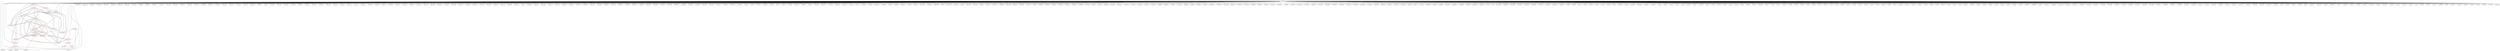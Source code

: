 graph {
	563 [label="(563) T11_T1" color=red]
	575 [label="(575) R24_T1"]
	572 [label="(572) R28_T1"]
	579 [label="(579) R32_t1"]
	564 [label="(564) T12_T1" color=red]
	580 [label="(580) R33_T1"]
	573 [label="(573) R29_T1"]
	574 [label="(574) R25_T1"]
	565 [label="(565) T13_T1" color=red]
	577 [label="(577) R30_T1"]
	581 [label="(581) R34_T1"]
	576 [label="(576) R26_T1"]
	566 [label="(566) T14_T1" color=red]
	578 [label="(578) R31_T1"]
	585 [label="(585) R80_P3"]
	569 [label="(569) T17_T1"]
	582 [label="(582) R35_T1"]
	568 [label="(568) T16_T1"]
	567 [label="(567) T15_T1"]
	567 [label="(567) T15_T1" color=red]
	579 [label="(579) R32_t1"]
	585 [label="(585) R80_P3"]
	569 [label="(569) T17_T1"]
	582 [label="(582) R35_T1"]
	568 [label="(568) T16_T1"]
	566 [label="(566) T14_T1"]
	568 [label="(568) T16_T1" color=red]
	580 [label="(580) R33_T1"]
	585 [label="(585) R80_P3"]
	569 [label="(569) T17_T1"]
	582 [label="(582) R35_T1"]
	567 [label="(567) T15_T1"]
	566 [label="(566) T14_T1"]
	569 [label="(569) T17_T1" color=red]
	581 [label="(581) R34_T1"]
	585 [label="(585) R80_P3"]
	582 [label="(582) R35_T1"]
	568 [label="(568) T16_T1"]
	567 [label="(567) T15_T1"]
	566 [label="(566) T14_T1"]
	570 [label="(570) R23_T1" color=red]
	239 [label="(239) J5"]
	9 [label="(9) U1"]
	562 [label="(562) T10_T1"]
	571 [label="(571) R27_T1" color=red]
	577 [label="(577) R30_T1"]
	582 [label="(582) R35_T1"]
	573 [label="(573) R29_T1"]
	572 [label="(572) R28_T1"]
	562 [label="(562) T10_T1"]
	578 [label="(578) R31_T1"]
	572 [label="(572) R28_T1" color=red]
	577 [label="(577) R30_T1"]
	582 [label="(582) R35_T1"]
	573 [label="(573) R29_T1"]
	571 [label="(571) R27_T1"]
	563 [label="(563) T11_T1"]
	579 [label="(579) R32_t1"]
	573 [label="(573) R29_T1" color=red]
	577 [label="(577) R30_T1"]
	582 [label="(582) R35_T1"]
	572 [label="(572) R28_T1"]
	571 [label="(571) R27_T1"]
	580 [label="(580) R33_T1"]
	564 [label="(564) T12_T1"]
	574 [label="(574) R25_T1" color=red]
	105 [label="(105) U9"]
	4 [label="(4) TP3"]
	239 [label="(239) J5"]
	174 [label="(174) R57"]
	9 [label="(9) U1"]
	564 [label="(564) T12_T1"]
	575 [label="(575) R24_T1" color=red]
	144 [label="(144) R48"]
	148 [label="(148) C88"]
	563 [label="(563) T11_T1"]
	576 [label="(576) R26_T1" color=red]
	9 [label="(9) U1"]
	212 [label="(212) J4"]
	217 [label="(217) R71"]
	565 [label="(565) T13_T1"]
	577 [label="(577) R30_T1" color=red]
	582 [label="(582) R35_T1"]
	573 [label="(573) R29_T1"]
	572 [label="(572) R28_T1"]
	571 [label="(571) R27_T1"]
	581 [label="(581) R34_T1"]
	565 [label="(565) T13_T1"]
	578 [label="(578) R31_T1" color=red]
	562 [label="(562) T10_T1"]
	571 [label="(571) R27_T1"]
	566 [label="(566) T14_T1"]
	579 [label="(579) R32_t1" color=red]
	567 [label="(567) T15_T1"]
	563 [label="(563) T11_T1"]
	572 [label="(572) R28_T1"]
	580 [label="(580) R33_T1" color=red]
	568 [label="(568) T16_T1"]
	573 [label="(573) R29_T1"]
	564 [label="(564) T12_T1"]
	581 [label="(581) R34_T1" color=red]
	569 [label="(569) T17_T1"]
	577 [label="(577) R30_T1"]
	565 [label="(565) T13_T1"]
	582 [label="(582) R35_T1" color=red]
	577 [label="(577) R30_T1"]
	573 [label="(573) R29_T1"]
	572 [label="(572) R28_T1"]
	571 [label="(571) R27_T1"]
	585 [label="(585) R80_P3"]
	569 [label="(569) T17_T1"]
	568 [label="(568) T16_T1"]
	567 [label="(567) T15_T1"]
	566 [label="(566) T14_T1"]
	583 [label="(583) T80_P3" color=red]
	584 [label="(584) R81_P3"]
	586 [label="(586) R82_P3"]
	585 [label="(585) R80_P3"]
	584 [label="(584) R81_P3" color=red]
	239 [label="(239) J5"]
	583 [label="(583) T80_P3"]
	585 [label="(585) R80_P3" color=red]
	569 [label="(569) T17_T1"]
	582 [label="(582) R35_T1"]
	568 [label="(568) T16_T1"]
	567 [label="(567) T15_T1"]
	566 [label="(566) T14_T1"]
	583 [label="(583) T80_P3"]
	586 [label="(586) R82_P3" color=red]
	9 [label="(9) U1"]
	583 [label="(583) T80_P3"]
	587 [label="(587) GND" color=red]
	396 [label="(396) C223"]
	395 [label="(395) C174"]
	394 [label="(394) C170"]
	414 [label="(414) C164"]
	412 [label="(412) C200"]
	413 [label="(413) C201"]
	406 [label="(406) C181"]
	407 [label="(407) C185"]
	411 [label="(411) C196"]
	209 [label="(209) R65"]
	408 [label="(408) C189"]
	409 [label="(409) C193"]
	410 [label="(410) C192"]
	417 [label="(417) C176"]
	415 [label="(415) C168"]
	433 [label="(433) C182"]
	204 [label="(204) C269"]
	434 [label="(434) C186"]
	435 [label="(435) C188"]
	436 [label="(436) C197"]
	437 [label="(437) C204"]
	432 [label="(432) C125"]
	416 [label="(416) C172"]
	431 [label="(431) C123"]
	418 [label="(418) C179"]
	419 [label="(419) C183"]
	420 [label="(420) C187"]
	195 [label="(195) J3"]
	421 [label="(421) C191"]
	422 [label="(422) C195"]
	423 [label="(423) C198"]
	424 [label="(424) C202"]
	403 [label="(403) C232"]
	397 [label="(397) C225"]
	404 [label="(404) C234"]
	399 [label="(399) C224"]
	400 [label="(400) C226"]
	401 [label="(401) C228"]
	402 [label="(402) C230"]
	398 [label="(398) C222"]
	427 [label="(427) C217"]
	428 [label="(428) C219"]
	429 [label="(429) C235"]
	430 [label="(430) C236"]
	202 [label="(202) U11"]
	383 [label="(383) C231"]
	208 [label="(208) C275"]
	207 [label="(207) C274"]
	206 [label="(206) C273"]
	405 [label="(405) C220"]
	447 [label="(447) C124"]
	439 [label="(439) C206"]
	440 [label="(440) C207"]
	441 [label="(441) C156"]
	442 [label="(442) C169"]
	443 [label="(443) C178"]
	444 [label="(444) C184"]
	445 [label="(445) C190"]
	197 [label="(197) C110"]
	446 [label="(446) C194"]
	196 [label="(196) C109"]
	455 [label="(455) C122"]
	448 [label="(448) C126"]
	449 [label="(449) C127"]
	194 [label="(194) J2"]
	465 [label="(465) C288"]
	450 [label="(450) C155"]
	451 [label="(451) C160"]
	452 [label="(452) C171"]
	453 [label="(453) C173"]
	454 [label="(454) C175"]
	198 [label="(198) C111"]
	457 [label="(457) C227"]
	458 [label="(458) C229"]
	459 [label="(459) C233"]
	464 [label="(464) C264"]
	460 [label="(460) C246"]
	461 [label="(461) C247"]
	462 [label="(462) C252"]
	463 [label="(463) C260"]
	392 [label="(392) C162"]
	438 [label="(438) C205"]
	426 [label="(426) C215"]
	393 [label="(393) C166"]
	471 [label="(471) C282"]
	468 [label="(468) C285"]
	469 [label="(469) C284"]
	470 [label="(470) C283"]
	472 [label="(472) C281"]
	473 [label="(473) C280"]
	474 [label="(474) C279"]
	475 [label="(475) C278"]
	476 [label="(476) C277"]
	425 [label="(425) C213"]
	466 [label="(466) C287"]
	467 [label="(467) C286"]
	9 [label="(9) U1"]
	172 [label="(172) C82"]
	106 [label="(106) U8"]
	107 [label="(107) U10"]
	181 [label="(181) R50"]
	173 [label="(173) C83"]
	105 [label="(105) U9"]
	104 [label="(104) U5"]
	108 [label="(108) U4"]
	170 [label="(170) C80"]
	382 [label="(382) C208"]
	166 [label="(166) C98"]
	168 [label="(168) C99"]
	169 [label="(169) C102"]
	203 [label="(203) C270"]
	379 [label="(379) C216"]
	380 [label="(380) C218"]
	381 [label="(381) C221"]
	178 [label="(178) C71"]
	179 [label="(179) U7"]
	162 [label="(162) R58"]
	176 [label="(176) C69"]
	148 [label="(148) C88"]
	149 [label="(149) C101"]
	151 [label="(151) R52"]
	171 [label="(171) C81"]
	153 [label="(153) R61"]
	155 [label="(155) R54"]
	157 [label="(157) R63"]
	146 [label="(146) C87"]
	147 [label="(147) C100"]
	325 [label="(325) C147"]
	306 [label="(306) C138"]
	241 [label="(241) J6"]
	324 [label="(324) C146"]
	314 [label="(314) C139"]
	237 [label="(237) J8"]
	310 [label="(310) C141"]
	301 [label="(301) U28"]
	242 [label="(242) JP3"]
	234 [label="(234) U17"]
	322 [label="(322) C148"]
	238 [label="(238) FB4"]
	323 [label="(323) C149"]
	319 [label="(319) U26"]
	318 [label="(318) C140"]
	321 [label="(321) U27"]
	239 [label="(239) J5"]
	240 [label="(240) X1"]
	299 [label="(299) U30"]
	300 [label="(300) U31"]
	295 [label="(295) U29"]
	296 [label="(296) U23"]
	284 [label="(284) C132"]
	285 [label="(285) C133"]
	288 [label="(288) R98"]
	274 [label="(274) U21"]
	287 [label="(287) Q2"]
	279 [label="(279) J10"]
	252 [label="(252) DS6"]
	251 [label="(251) DS5"]
	278 [label="(278) C137"]
	275 [label="(275) C134"]
	257 [label="(257) U18"]
	276 [label="(276) C135"]
	272 [label="(272) U22"]
	273 [label="(273) U20"]
	249 [label="(249) R88"]
	248 [label="(248) C131"]
	283 [label="(283) D5"]
	277 [label="(277) C136"]
	256 [label="(256) SW1"]
	282 [label="(282) D4"]
	359 [label="(359) FB5"]
	228 [label="(228) R75"]
	353 [label="(353) R125"]
	230 [label="(230) C116"]
	231 [label="(231) C118"]
	232 [label="(232) C114"]
	233 [label="(233) C117"]
	227 [label="(227) U13"]
	212 [label="(212) J4"]
	355 [label="(355) FB6"]
	356 [label="(356) U35"]
	357 [label="(357) U36"]
	210 [label="(210) U12"]
	229 [label="(229) C115"]
	211 [label="(211) BT1"]
	372 [label="(372) U32"]
	271 [label="(271) C130"]
	270 [label="(270) C128"]
	269 [label="(269) C119"]
	376 [label="(376) C157"]
	263 [label="(263) C129"]
	374 [label="(374) C150"]
	375 [label="(375) C158"]
	377 [label="(377) C121"]
	378 [label="(378) C120"]
	370 [label="(370) C153"]
	371 [label="(371) C154"]
	262 [label="(262) DS3"]
	366 [label="(366) U34"]
	337 [label="(337) U37"]
	226 [label="(226) C113"]
	225 [label="(225) C112"]
	223 [label="(223) D1"]
	350 [label="(350) J7"]
	221 [label="(221) U14"]
	340 [label="(340) C159"]
	342 [label="(342) J13"]
	346 [label="(346) JP4"]
	347 [label="(347) R122"]
	348 [label="(348) R123"]
	349 [label="(349) R124"]
	367 [label="(367) U33"]
	368 [label="(368) C151"]
	369 [label="(369) C152"]
	8 [label="(8) U3"]
	7 [label="(7) U2"]
	527 [label="(527) C248"]
	536 [label="(536) C265"]
	535 [label="(535) C258"]
	534 [label="(534) C257"]
	533 [label="(533) C255"]
	532 [label="(532) C254"]
	531 [label="(531) C253"]
	530 [label="(530) C251"]
	529 [label="(529) C250"]
	528 [label="(528) C249"]
	39 [label="(39) R30"]
	38 [label="(38) R29"]
	54 [label="(54) C2"]
	50 [label="(50) C13"]
	46 [label="(46) C32"]
	49 [label="(49) C10"]
	51 [label="(51) C16"]
	45 [label="(45) C29"]
	55 [label="(55) C5"]
	509 [label="(509) C256"]
	52 [label="(52) C19"]
	503 [label="(503) U42"]
	508 [label="(508) C261"]
	496 [label="(496) U43"]
	494 [label="(494) C244"]
	44 [label="(44) C49"]
	48 [label="(48) C52"]
	47 [label="(47) C28"]
	75 [label="(75) C15"]
	53 [label="(53) C22"]
	59 [label="(59) C60"]
	65 [label="(65) C11"]
	553 [label="(553) C266"]
	58 [label="(58) C59"]
	89 [label="(89) C36"]
	93 [label="(93) C48"]
	92 [label="(92) C45"]
	91 [label="(91) C42"]
	90 [label="(90) C39"]
	94 [label="(94) C51"]
	88 [label="(88) C33"]
	87 [label="(87) C30"]
	550 [label="(550) R152"]
	86 [label="(86) C53"]
	57 [label="(57) C25"]
	56 [label="(56) C1"]
	551 [label="(551) U49"]
	70 [label="(70) C26"]
	559 [label="(559) Q4"]
	69 [label="(69) C23"]
	68 [label="(68) C20"]
	558 [label="(558) Q3"]
	67 [label="(67) C17"]
	66 [label="(66) C14"]
	71 [label="(71) C3"]
	79 [label="(79) C27"]
	83 [label="(83) C44"]
	82 [label="(82) C41"]
	81 [label="(81) C38"]
	80 [label="(80) C35"]
	78 [label="(78) C24"]
	77 [label="(77) C21"]
	76 [label="(76) C18"]
	96 [label="(96) C61"]
	85 [label="(85) C50"]
	99 [label="(99) C7"]
	103 [label="(103) C58"]
	102 [label="(102) C57"]
	101 [label="(101) C34"]
	100 [label="(100) C31"]
	84 [label="(84) C47"]
	98 [label="(98) C4"]
	97 [label="(97) C62"]
	95 [label="(95) C54"]
	74 [label="(74) C12"]
	73 [label="(73) C9"]
	72 [label="(72) C6"]
	481 [label="(481) U41"]
	487 [label="(487) U46"]
	486 [label="(486) J18"]
	485 [label="(485) D8"]
	484 [label="(484) J16"]
	43 [label="(43) C46"]
	478 [label="(478) J17"]
	42 [label="(42) C43"]
	41 [label="(41) C40"]
	477 [label="(477) U45"]
	488 [label="(488) SW3"]
	490 [label="(490) R138"]
	40 [label="(40) C37"]
	545 [label="(545) C211"]
	549 [label="(549) C245"]
	547 [label="(547) C212"]
	546 [label="(546) C214"]
	544 [label="(544) C210"]
	543 [label="(543) C209"]
	542 [label="(542) C241"]
	541 [label="(541) C242"]
	540 [label="(540) C259"]
	539 [label="(539) C243"]
	538 [label="(538) C263"]
	537 [label="(537) C262"]
	493 [label="(493) FB9"]
	491 [label="(491) C238"]
	502 [label="(502) C240"]
	501 [label="(501) C239"]
	500 [label="(500) C237"]
	499 [label="(499) R136"]
	520 [label="(520) R147"]
	519 [label="(519) R146"]
	521 [label="(521) R148"]
	513 [label="(513) R144"]
	512 [label="(512) U47"]
	517 [label="(517) U48"]
	515 [label="(515) R141"]
	516 [label="(516) R142"]
	125 [label="(125) C67"]
	390 [label="(390) C161"]
	391 [label="(391) C177"]
	384 [label="(384) C199"]
	389 [label="(389) C165"]
	386 [label="(386) C163"]
	387 [label="(387) C167"]
	184 [label="(184) C93"]
	61 [label="(61) C8"]
	118 [label="(118) R42"]
	60 [label="(60) C55"]
	120 [label="(120) R45"]
	193 [label="(193) J1"]
	186 [label="(186) C276"]
	385 [label="(385) C203"]
	122 [label="(122) R40"]
	388 [label="(388) C180"]
	191 [label="(191) C77"]
	187 [label="(187) C96"]
	188 [label="(188) C70"]
	189 [label="(189) C68"]
	190 [label="(190) C90"]
	141 [label="(141) C104"]
	140 [label="(140) C92"]
	139 [label="(139) C103"]
	129 [label="(129) C65"]
	132 [label="(132) C79"]
	131 [label="(131) C78"]
	12 [label="(12) R28"]
	11 [label="(11) R2"]
	130 [label="(130) C66"]
	63 [label="(63) C63"]
	111 [label="(111) C76"]
	109 [label="(109) R59"]
	62 [label="(62) C56"]
	138 [label="(138) C91"]
	134 [label="(134) C86"]
	133 [label="(133) R46"]
	64 [label="(64) C64"]
	137 [label="(137) C85"]
	136 [label="(136) C97"]
	135 [label="(135) C84"]
	113 [label="(113) R34"]
	562 [label="(562) T10_T1"]
	568 [label="(568) T16_T1"]
	569 [label="(569) T17_T1"]
	567 [label="(567) T15_T1"]
	564 [label="(564) T12_T1"]
	566 [label="(566) T14_T1"]
	565 [label="(565) T13_T1"]
	563 [label="(563) T11_T1"]
	563 -- 575
	563 -- 572
	563 -- 579
	564 -- 580
	564 -- 573
	564 -- 574
	565 -- 577
	565 -- 581
	565 -- 576
	566 -- 578
	566 -- 585
	566 -- 569
	566 -- 582
	566 -- 568
	566 -- 567
	567 -- 579
	567 -- 585
	567 -- 569
	567 -- 582
	567 -- 568
	567 -- 566
	568 -- 580
	568 -- 585
	568 -- 569
	568 -- 582
	568 -- 567
	568 -- 566
	569 -- 581
	569 -- 585
	569 -- 582
	569 -- 568
	569 -- 567
	569 -- 566
	570 -- 239
	570 -- 9
	570 -- 562
	571 -- 577
	571 -- 582
	571 -- 573
	571 -- 572
	571 -- 562
	571 -- 578
	572 -- 577
	572 -- 582
	572 -- 573
	572 -- 571
	572 -- 563
	572 -- 579
	573 -- 577
	573 -- 582
	573 -- 572
	573 -- 571
	573 -- 580
	573 -- 564
	574 -- 105
	574 -- 4
	574 -- 239
	574 -- 174
	574 -- 9
	574 -- 564
	575 -- 144
	575 -- 148
	575 -- 563
	576 -- 9
	576 -- 212
	576 -- 217
	576 -- 565
	577 -- 582
	577 -- 573
	577 -- 572
	577 -- 571
	577 -- 581
	577 -- 565
	578 -- 562
	578 -- 571
	578 -- 566
	579 -- 567
	579 -- 563
	579 -- 572
	580 -- 568
	580 -- 573
	580 -- 564
	581 -- 569
	581 -- 577
	581 -- 565
	582 -- 577
	582 -- 573
	582 -- 572
	582 -- 571
	582 -- 585
	582 -- 569
	582 -- 568
	582 -- 567
	582 -- 566
	583 -- 584
	583 -- 586
	583 -- 585
	584 -- 239
	584 -- 583
	585 -- 569
	585 -- 582
	585 -- 568
	585 -- 567
	585 -- 566
	585 -- 583
	586 -- 9
	586 -- 583
	587 -- 396
	587 -- 395
	587 -- 394
	587 -- 414
	587 -- 412
	587 -- 413
	587 -- 406
	587 -- 407
	587 -- 411
	587 -- 209
	587 -- 408
	587 -- 409
	587 -- 410
	587 -- 417
	587 -- 415
	587 -- 433
	587 -- 204
	587 -- 434
	587 -- 435
	587 -- 436
	587 -- 437
	587 -- 432
	587 -- 416
	587 -- 431
	587 -- 418
	587 -- 419
	587 -- 420
	587 -- 195
	587 -- 421
	587 -- 422
	587 -- 423
	587 -- 424
	587 -- 403
	587 -- 397
	587 -- 404
	587 -- 399
	587 -- 400
	587 -- 401
	587 -- 402
	587 -- 398
	587 -- 427
	587 -- 428
	587 -- 429
	587 -- 430
	587 -- 202
	587 -- 383
	587 -- 208
	587 -- 207
	587 -- 206
	587 -- 405
	587 -- 447
	587 -- 439
	587 -- 440
	587 -- 441
	587 -- 442
	587 -- 443
	587 -- 444
	587 -- 445
	587 -- 197
	587 -- 446
	587 -- 196
	587 -- 455
	587 -- 448
	587 -- 449
	587 -- 194
	587 -- 465
	587 -- 450
	587 -- 451
	587 -- 452
	587 -- 453
	587 -- 454
	587 -- 198
	587 -- 457
	587 -- 458
	587 -- 459
	587 -- 464
	587 -- 460
	587 -- 461
	587 -- 462
	587 -- 463
	587 -- 392
	587 -- 438
	587 -- 426
	587 -- 393
	587 -- 471
	587 -- 468
	587 -- 469
	587 -- 470
	587 -- 472
	587 -- 473
	587 -- 474
	587 -- 475
	587 -- 476
	587 -- 425
	587 -- 466
	587 -- 467
	587 -- 9
	587 -- 172
	587 -- 106
	587 -- 107
	587 -- 181
	587 -- 173
	587 -- 105
	587 -- 104
	587 -- 108
	587 -- 170
	587 -- 382
	587 -- 166
	587 -- 168
	587 -- 169
	587 -- 203
	587 -- 379
	587 -- 380
	587 -- 381
	587 -- 178
	587 -- 179
	587 -- 162
	587 -- 176
	587 -- 148
	587 -- 149
	587 -- 151
	587 -- 171
	587 -- 153
	587 -- 155
	587 -- 157
	587 -- 146
	587 -- 147
	587 -- 325
	587 -- 306
	587 -- 241
	587 -- 324
	587 -- 314
	587 -- 237
	587 -- 310
	587 -- 301
	587 -- 242
	587 -- 234
	587 -- 322
	587 -- 238
	587 -- 323
	587 -- 319
	587 -- 318
	587 -- 321
	587 -- 239
	587 -- 240
	587 -- 299
	587 -- 300
	587 -- 295
	587 -- 296
	587 -- 284
	587 -- 285
	587 -- 288
	587 -- 274
	587 -- 287
	587 -- 279
	587 -- 252
	587 -- 251
	587 -- 278
	587 -- 275
	587 -- 257
	587 -- 276
	587 -- 272
	587 -- 273
	587 -- 249
	587 -- 248
	587 -- 283
	587 -- 277
	587 -- 256
	587 -- 282
	587 -- 359
	587 -- 228
	587 -- 353
	587 -- 230
	587 -- 231
	587 -- 232
	587 -- 233
	587 -- 227
	587 -- 212
	587 -- 355
	587 -- 356
	587 -- 357
	587 -- 210
	587 -- 229
	587 -- 211
	587 -- 372
	587 -- 271
	587 -- 270
	587 -- 269
	587 -- 376
	587 -- 263
	587 -- 374
	587 -- 375
	587 -- 377
	587 -- 378
	587 -- 370
	587 -- 371
	587 -- 262
	587 -- 366
	587 -- 337
	587 -- 226
	587 -- 225
	587 -- 223
	587 -- 350
	587 -- 221
	587 -- 340
	587 -- 342
	587 -- 346
	587 -- 347
	587 -- 348
	587 -- 349
	587 -- 367
	587 -- 368
	587 -- 369
	587 -- 8
	587 -- 7
	587 -- 527
	587 -- 536
	587 -- 535
	587 -- 534
	587 -- 533
	587 -- 532
	587 -- 531
	587 -- 530
	587 -- 529
	587 -- 528
	587 -- 39
	587 -- 38
	587 -- 54
	587 -- 50
	587 -- 46
	587 -- 49
	587 -- 51
	587 -- 45
	587 -- 55
	587 -- 509
	587 -- 52
	587 -- 503
	587 -- 508
	587 -- 496
	587 -- 494
	587 -- 44
	587 -- 48
	587 -- 47
	587 -- 75
	587 -- 53
	587 -- 59
	587 -- 65
	587 -- 553
	587 -- 58
	587 -- 89
	587 -- 93
	587 -- 92
	587 -- 91
	587 -- 90
	587 -- 94
	587 -- 88
	587 -- 87
	587 -- 550
	587 -- 86
	587 -- 57
	587 -- 56
	587 -- 551
	587 -- 70
	587 -- 559
	587 -- 69
	587 -- 68
	587 -- 558
	587 -- 67
	587 -- 66
	587 -- 71
	587 -- 79
	587 -- 83
	587 -- 82
	587 -- 81
	587 -- 80
	587 -- 78
	587 -- 77
	587 -- 76
	587 -- 96
	587 -- 85
	587 -- 99
	587 -- 103
	587 -- 102
	587 -- 101
	587 -- 100
	587 -- 84
	587 -- 98
	587 -- 97
	587 -- 95
	587 -- 74
	587 -- 73
	587 -- 72
	587 -- 481
	587 -- 487
	587 -- 486
	587 -- 485
	587 -- 484
	587 -- 43
	587 -- 478
	587 -- 42
	587 -- 41
	587 -- 477
	587 -- 488
	587 -- 490
	587 -- 40
	587 -- 545
	587 -- 549
	587 -- 547
	587 -- 546
	587 -- 544
	587 -- 543
	587 -- 542
	587 -- 541
	587 -- 540
	587 -- 539
	587 -- 538
	587 -- 537
	587 -- 493
	587 -- 491
	587 -- 502
	587 -- 501
	587 -- 500
	587 -- 499
	587 -- 520
	587 -- 519
	587 -- 521
	587 -- 513
	587 -- 512
	587 -- 517
	587 -- 515
	587 -- 516
	587 -- 125
	587 -- 390
	587 -- 391
	587 -- 384
	587 -- 389
	587 -- 386
	587 -- 387
	587 -- 184
	587 -- 61
	587 -- 118
	587 -- 60
	587 -- 120
	587 -- 193
	587 -- 186
	587 -- 385
	587 -- 122
	587 -- 388
	587 -- 191
	587 -- 187
	587 -- 188
	587 -- 189
	587 -- 190
	587 -- 141
	587 -- 140
	587 -- 139
	587 -- 129
	587 -- 132
	587 -- 131
	587 -- 12
	587 -- 11
	587 -- 130
	587 -- 63
	587 -- 111
	587 -- 109
	587 -- 62
	587 -- 138
	587 -- 134
	587 -- 133
	587 -- 64
	587 -- 137
	587 -- 136
	587 -- 135
	587 -- 113
	587 -- 562
	587 -- 568
	587 -- 569
	587 -- 567
	587 -- 564
	587 -- 566
	587 -- 565
	587 -- 563
}